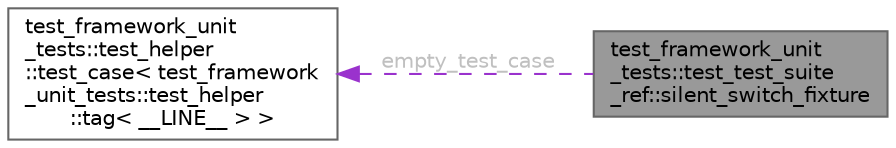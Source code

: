 digraph "test_framework_unit_tests::test_test_suite_ref::silent_switch_fixture"
{
 // LATEX_PDF_SIZE
  bgcolor="transparent";
  edge [fontname=Helvetica,fontsize=10,labelfontname=Helvetica,labelfontsize=10];
  node [fontname=Helvetica,fontsize=10,shape=box,height=0.2,width=0.4];
  rankdir="LR";
  Node1 [id="Node000001",label="test_framework_unit\l_tests::test_test_suite\l_ref::silent_switch_fixture",height=0.2,width=0.4,color="gray40", fillcolor="grey60", style="filled", fontcolor="black",tooltip=" "];
  Node2 -> Node1 [id="edge1_Node000001_Node000002",dir="back",color="darkorchid3",style="dashed",tooltip=" ",label=" empty_test_case",fontcolor="grey" ];
  Node2 [id="Node000002",label="test_framework_unit\l_tests::test_helper\l::test_case\< test_framework\l_unit_tests::test_helper\l::tag\< __LINE__ \> \>",height=0.2,width=0.4,color="gray40", fillcolor="white", style="filled",URL="$structtest__framework__unit__tests_1_1test__helper_1_1test__case.html",tooltip=" "];
}
